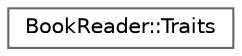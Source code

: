 digraph "Graphical Class Hierarchy"
{
 // LATEX_PDF_SIZE
  bgcolor="transparent";
  edge [fontname=Helvetica,fontsize=10,labelfontname=Helvetica,labelfontsize=10];
  node [fontname=Helvetica,fontsize=10,shape=box,height=0.2,width=0.4];
  rankdir="LR";
  Node0 [id="Node000000",label="BookReader::Traits",height=0.2,width=0.4,color="grey40", fillcolor="white", style="filled",URL="$structBookReader_1_1Traits.html",tooltip=" "];
}

